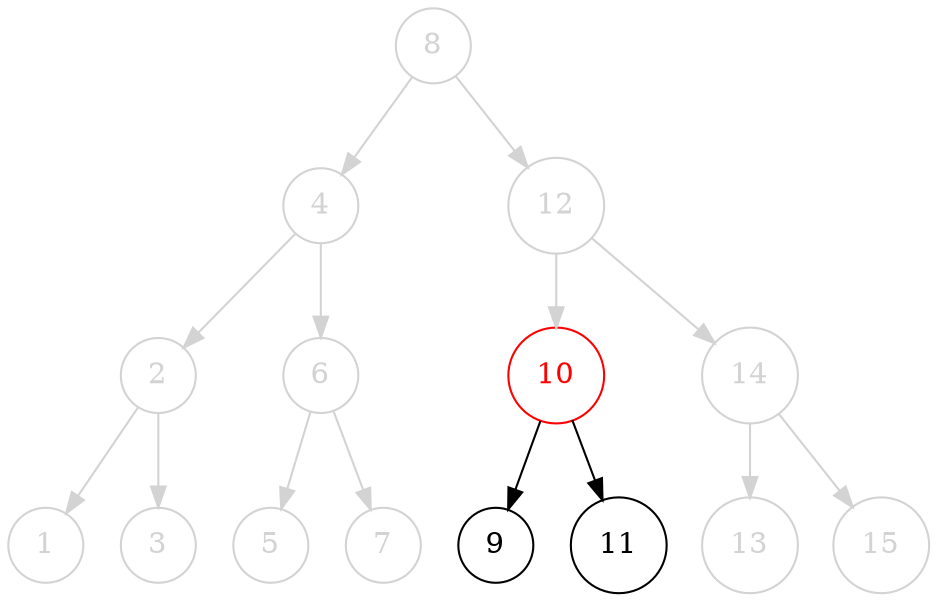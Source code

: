 digraph G {
    splines="FALSE";
    bgcolor="transparent";

    /* Entities */
    N1  [label="1", shape="circle", color="lightgrey", fontcolor="lightgrey"]
    N2  [label="2", shape="circle", color="lightgrey", fontcolor="lightgrey"]
    N3  [label="3", shape="circle", color="lightgrey", fontcolor="lightgrey"]
    N4  [label="4", shape="circle", color="lightgrey", fontcolor="lightgrey"]
    N5  [label="5", shape="circle", color="lightgrey", fontcolor="lightgrey"]
    N6  [label="6", shape="circle", color="lightgrey", fontcolor="lightgrey"]
    N7  [label="7", shape="circle", color="lightgrey", fontcolor="lightgrey"]
    N8  [label="8", shape="circle", color="lightgrey", fontcolor="lightgrey"]
    N9  [label="9", shape="circle"]
    N10 [label="10", shape="circle", color="red", fontcolor="red"]
    N11 [label="11", shape="circle"]
    N12 [label="12", shape="circle", color="lightgrey", fontcolor="lightgrey"]
    N13 [label="13", shape="circle", color="lightgrey", fontcolor="lightgrey"]
    N14 [label="14", shape="circle", color="lightgrey", fontcolor="lightgrey"]
    N15 [label="15", shape="circle", color="lightgrey", fontcolor="lightgrey"]
    
    /* Relationships */
    N8 -> N4   [color="lightgrey", fontcolor="lightgrey"]
    N8 -> N12  [color="lightgrey", fontcolor="lightgrey"]

    N4 -> N2   [color="lightgrey", fontcolor="lightgrey"]
    N4 -> N6   [color="lightgrey", fontcolor="lightgrey"]

    N12 -> N10 [color="lightgrey", fontcolor="lightgrey"]
    N12 -> N14 [color="lightgrey", fontcolor="lightgrey"]

    N2 -> N1   [color="lightgrey", fontcolor="lightgrey"]
    N2 -> N3   [color="lightgrey", fontcolor="lightgrey"]

    N6 -> N5   [color="lightgrey", fontcolor="lightgrey"]
    N6 -> N7   [color="lightgrey", fontcolor="lightgrey"]

    N10 -> N9
    N10 -> N11

    N14 -> N13 [color="lightgrey", fontcolor="lightgrey"]
    N14 -> N15 [color="lightgrey", fontcolor="lightgrey"]

    /* Ranks */
    { rank=same; };
}